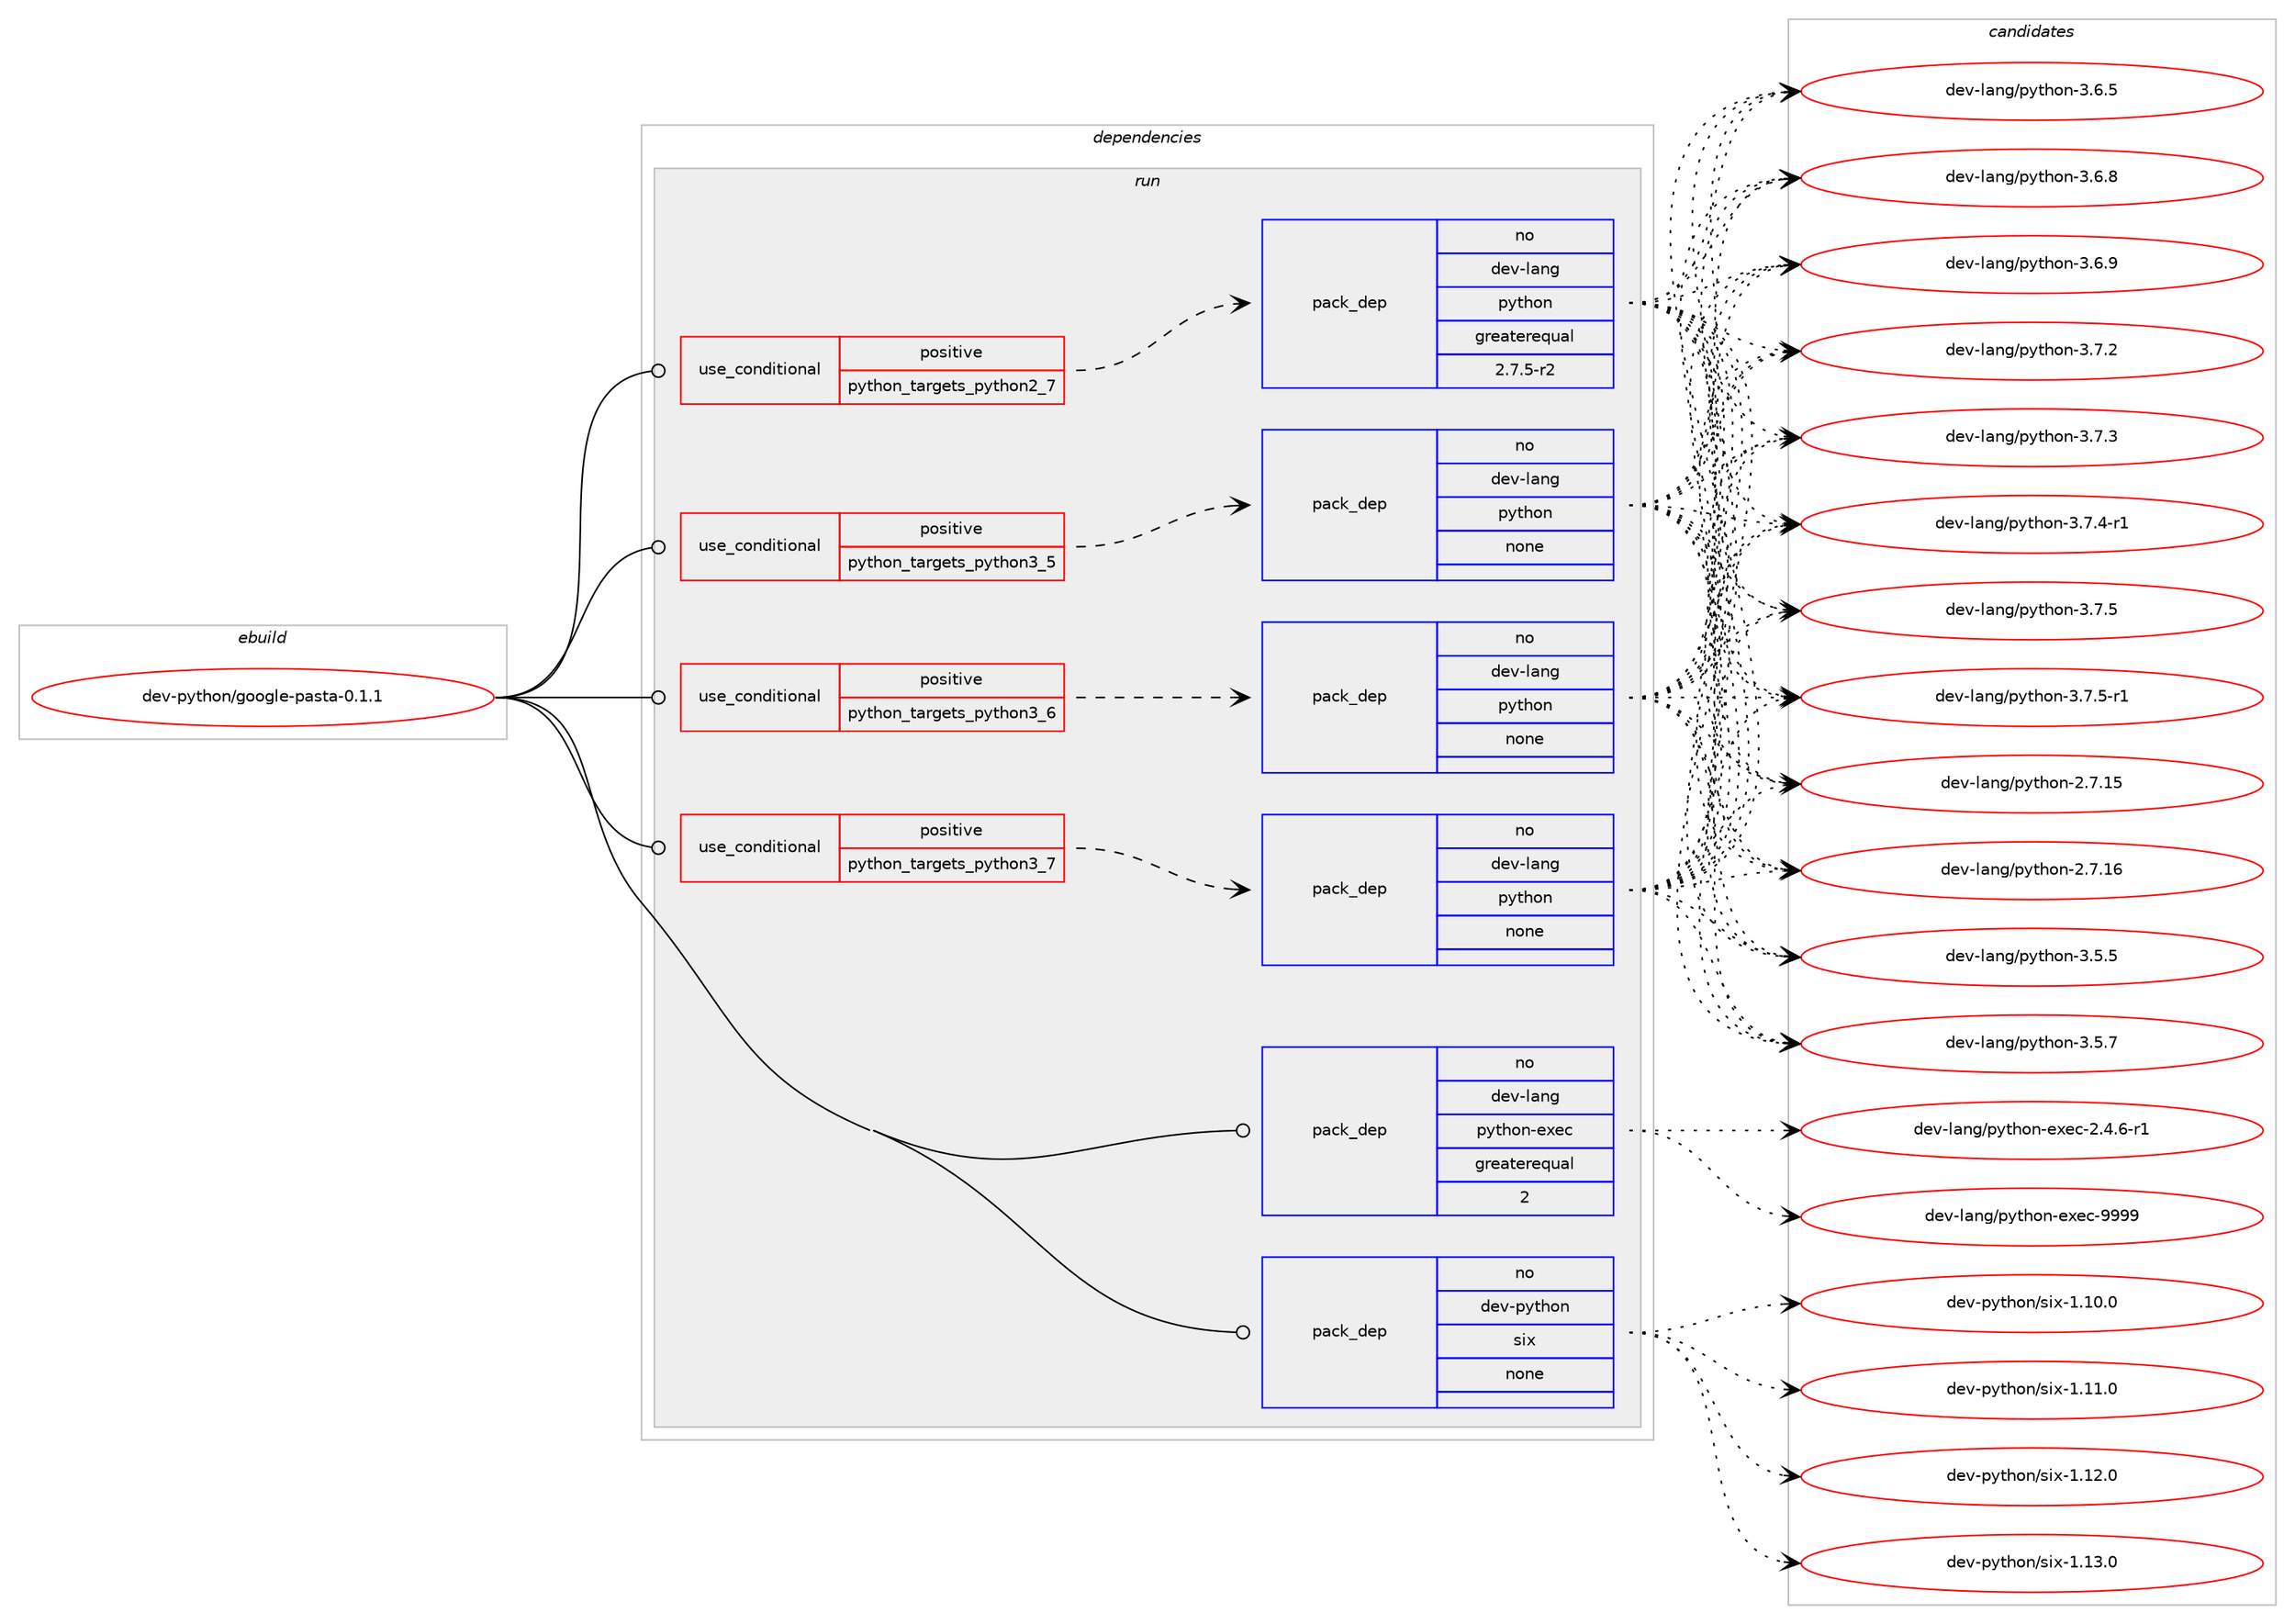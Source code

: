 digraph prolog {

# *************
# Graph options
# *************

newrank=true;
concentrate=true;
compound=true;
graph [rankdir=LR,fontname=Helvetica,fontsize=10,ranksep=1.5];#, ranksep=2.5, nodesep=0.2];
edge  [arrowhead=vee];
node  [fontname=Helvetica,fontsize=10];

# **********
# The ebuild
# **********

subgraph cluster_leftcol {
color=gray;
rank=same;
label=<<i>ebuild</i>>;
id [label="dev-python/google-pasta-0.1.1", color=red, width=4, href="../dev-python/google-pasta-0.1.1.svg"];
}

# ****************
# The dependencies
# ****************

subgraph cluster_midcol {
color=gray;
label=<<i>dependencies</i>>;
subgraph cluster_compile {
fillcolor="#eeeeee";
style=filled;
label=<<i>compile</i>>;
}
subgraph cluster_compileandrun {
fillcolor="#eeeeee";
style=filled;
label=<<i>compile and run</i>>;
}
subgraph cluster_run {
fillcolor="#eeeeee";
style=filled;
label=<<i>run</i>>;
subgraph cond140178 {
dependency607331 [label=<<TABLE BORDER="0" CELLBORDER="1" CELLSPACING="0" CELLPADDING="4"><TR><TD ROWSPAN="3" CELLPADDING="10">use_conditional</TD></TR><TR><TD>positive</TD></TR><TR><TD>python_targets_python2_7</TD></TR></TABLE>>, shape=none, color=red];
subgraph pack455355 {
dependency607332 [label=<<TABLE BORDER="0" CELLBORDER="1" CELLSPACING="0" CELLPADDING="4" WIDTH="220"><TR><TD ROWSPAN="6" CELLPADDING="30">pack_dep</TD></TR><TR><TD WIDTH="110">no</TD></TR><TR><TD>dev-lang</TD></TR><TR><TD>python</TD></TR><TR><TD>greaterequal</TD></TR><TR><TD>2.7.5-r2</TD></TR></TABLE>>, shape=none, color=blue];
}
dependency607331:e -> dependency607332:w [weight=20,style="dashed",arrowhead="vee"];
}
id:e -> dependency607331:w [weight=20,style="solid",arrowhead="odot"];
subgraph cond140179 {
dependency607333 [label=<<TABLE BORDER="0" CELLBORDER="1" CELLSPACING="0" CELLPADDING="4"><TR><TD ROWSPAN="3" CELLPADDING="10">use_conditional</TD></TR><TR><TD>positive</TD></TR><TR><TD>python_targets_python3_5</TD></TR></TABLE>>, shape=none, color=red];
subgraph pack455356 {
dependency607334 [label=<<TABLE BORDER="0" CELLBORDER="1" CELLSPACING="0" CELLPADDING="4" WIDTH="220"><TR><TD ROWSPAN="6" CELLPADDING="30">pack_dep</TD></TR><TR><TD WIDTH="110">no</TD></TR><TR><TD>dev-lang</TD></TR><TR><TD>python</TD></TR><TR><TD>none</TD></TR><TR><TD></TD></TR></TABLE>>, shape=none, color=blue];
}
dependency607333:e -> dependency607334:w [weight=20,style="dashed",arrowhead="vee"];
}
id:e -> dependency607333:w [weight=20,style="solid",arrowhead="odot"];
subgraph cond140180 {
dependency607335 [label=<<TABLE BORDER="0" CELLBORDER="1" CELLSPACING="0" CELLPADDING="4"><TR><TD ROWSPAN="3" CELLPADDING="10">use_conditional</TD></TR><TR><TD>positive</TD></TR><TR><TD>python_targets_python3_6</TD></TR></TABLE>>, shape=none, color=red];
subgraph pack455357 {
dependency607336 [label=<<TABLE BORDER="0" CELLBORDER="1" CELLSPACING="0" CELLPADDING="4" WIDTH="220"><TR><TD ROWSPAN="6" CELLPADDING="30">pack_dep</TD></TR><TR><TD WIDTH="110">no</TD></TR><TR><TD>dev-lang</TD></TR><TR><TD>python</TD></TR><TR><TD>none</TD></TR><TR><TD></TD></TR></TABLE>>, shape=none, color=blue];
}
dependency607335:e -> dependency607336:w [weight=20,style="dashed",arrowhead="vee"];
}
id:e -> dependency607335:w [weight=20,style="solid",arrowhead="odot"];
subgraph cond140181 {
dependency607337 [label=<<TABLE BORDER="0" CELLBORDER="1" CELLSPACING="0" CELLPADDING="4"><TR><TD ROWSPAN="3" CELLPADDING="10">use_conditional</TD></TR><TR><TD>positive</TD></TR><TR><TD>python_targets_python3_7</TD></TR></TABLE>>, shape=none, color=red];
subgraph pack455358 {
dependency607338 [label=<<TABLE BORDER="0" CELLBORDER="1" CELLSPACING="0" CELLPADDING="4" WIDTH="220"><TR><TD ROWSPAN="6" CELLPADDING="30">pack_dep</TD></TR><TR><TD WIDTH="110">no</TD></TR><TR><TD>dev-lang</TD></TR><TR><TD>python</TD></TR><TR><TD>none</TD></TR><TR><TD></TD></TR></TABLE>>, shape=none, color=blue];
}
dependency607337:e -> dependency607338:w [weight=20,style="dashed",arrowhead="vee"];
}
id:e -> dependency607337:w [weight=20,style="solid",arrowhead="odot"];
subgraph pack455359 {
dependency607339 [label=<<TABLE BORDER="0" CELLBORDER="1" CELLSPACING="0" CELLPADDING="4" WIDTH="220"><TR><TD ROWSPAN="6" CELLPADDING="30">pack_dep</TD></TR><TR><TD WIDTH="110">no</TD></TR><TR><TD>dev-lang</TD></TR><TR><TD>python-exec</TD></TR><TR><TD>greaterequal</TD></TR><TR><TD>2</TD></TR></TABLE>>, shape=none, color=blue];
}
id:e -> dependency607339:w [weight=20,style="solid",arrowhead="odot"];
subgraph pack455360 {
dependency607340 [label=<<TABLE BORDER="0" CELLBORDER="1" CELLSPACING="0" CELLPADDING="4" WIDTH="220"><TR><TD ROWSPAN="6" CELLPADDING="30">pack_dep</TD></TR><TR><TD WIDTH="110">no</TD></TR><TR><TD>dev-python</TD></TR><TR><TD>six</TD></TR><TR><TD>none</TD></TR><TR><TD></TD></TR></TABLE>>, shape=none, color=blue];
}
id:e -> dependency607340:w [weight=20,style="solid",arrowhead="odot"];
}
}

# **************
# The candidates
# **************

subgraph cluster_choices {
rank=same;
color=gray;
label=<<i>candidates</i>>;

subgraph choice455355 {
color=black;
nodesep=1;
choice10010111845108971101034711212111610411111045504655464953 [label="dev-lang/python-2.7.15", color=red, width=4,href="../dev-lang/python-2.7.15.svg"];
choice10010111845108971101034711212111610411111045504655464954 [label="dev-lang/python-2.7.16", color=red, width=4,href="../dev-lang/python-2.7.16.svg"];
choice100101118451089711010347112121116104111110455146534653 [label="dev-lang/python-3.5.5", color=red, width=4,href="../dev-lang/python-3.5.5.svg"];
choice100101118451089711010347112121116104111110455146534655 [label="dev-lang/python-3.5.7", color=red, width=4,href="../dev-lang/python-3.5.7.svg"];
choice100101118451089711010347112121116104111110455146544653 [label="dev-lang/python-3.6.5", color=red, width=4,href="../dev-lang/python-3.6.5.svg"];
choice100101118451089711010347112121116104111110455146544656 [label="dev-lang/python-3.6.8", color=red, width=4,href="../dev-lang/python-3.6.8.svg"];
choice100101118451089711010347112121116104111110455146544657 [label="dev-lang/python-3.6.9", color=red, width=4,href="../dev-lang/python-3.6.9.svg"];
choice100101118451089711010347112121116104111110455146554650 [label="dev-lang/python-3.7.2", color=red, width=4,href="../dev-lang/python-3.7.2.svg"];
choice100101118451089711010347112121116104111110455146554651 [label="dev-lang/python-3.7.3", color=red, width=4,href="../dev-lang/python-3.7.3.svg"];
choice1001011184510897110103471121211161041111104551465546524511449 [label="dev-lang/python-3.7.4-r1", color=red, width=4,href="../dev-lang/python-3.7.4-r1.svg"];
choice100101118451089711010347112121116104111110455146554653 [label="dev-lang/python-3.7.5", color=red, width=4,href="../dev-lang/python-3.7.5.svg"];
choice1001011184510897110103471121211161041111104551465546534511449 [label="dev-lang/python-3.7.5-r1", color=red, width=4,href="../dev-lang/python-3.7.5-r1.svg"];
dependency607332:e -> choice10010111845108971101034711212111610411111045504655464953:w [style=dotted,weight="100"];
dependency607332:e -> choice10010111845108971101034711212111610411111045504655464954:w [style=dotted,weight="100"];
dependency607332:e -> choice100101118451089711010347112121116104111110455146534653:w [style=dotted,weight="100"];
dependency607332:e -> choice100101118451089711010347112121116104111110455146534655:w [style=dotted,weight="100"];
dependency607332:e -> choice100101118451089711010347112121116104111110455146544653:w [style=dotted,weight="100"];
dependency607332:e -> choice100101118451089711010347112121116104111110455146544656:w [style=dotted,weight="100"];
dependency607332:e -> choice100101118451089711010347112121116104111110455146544657:w [style=dotted,weight="100"];
dependency607332:e -> choice100101118451089711010347112121116104111110455146554650:w [style=dotted,weight="100"];
dependency607332:e -> choice100101118451089711010347112121116104111110455146554651:w [style=dotted,weight="100"];
dependency607332:e -> choice1001011184510897110103471121211161041111104551465546524511449:w [style=dotted,weight="100"];
dependency607332:e -> choice100101118451089711010347112121116104111110455146554653:w [style=dotted,weight="100"];
dependency607332:e -> choice1001011184510897110103471121211161041111104551465546534511449:w [style=dotted,weight="100"];
}
subgraph choice455356 {
color=black;
nodesep=1;
choice10010111845108971101034711212111610411111045504655464953 [label="dev-lang/python-2.7.15", color=red, width=4,href="../dev-lang/python-2.7.15.svg"];
choice10010111845108971101034711212111610411111045504655464954 [label="dev-lang/python-2.7.16", color=red, width=4,href="../dev-lang/python-2.7.16.svg"];
choice100101118451089711010347112121116104111110455146534653 [label="dev-lang/python-3.5.5", color=red, width=4,href="../dev-lang/python-3.5.5.svg"];
choice100101118451089711010347112121116104111110455146534655 [label="dev-lang/python-3.5.7", color=red, width=4,href="../dev-lang/python-3.5.7.svg"];
choice100101118451089711010347112121116104111110455146544653 [label="dev-lang/python-3.6.5", color=red, width=4,href="../dev-lang/python-3.6.5.svg"];
choice100101118451089711010347112121116104111110455146544656 [label="dev-lang/python-3.6.8", color=red, width=4,href="../dev-lang/python-3.6.8.svg"];
choice100101118451089711010347112121116104111110455146544657 [label="dev-lang/python-3.6.9", color=red, width=4,href="../dev-lang/python-3.6.9.svg"];
choice100101118451089711010347112121116104111110455146554650 [label="dev-lang/python-3.7.2", color=red, width=4,href="../dev-lang/python-3.7.2.svg"];
choice100101118451089711010347112121116104111110455146554651 [label="dev-lang/python-3.7.3", color=red, width=4,href="../dev-lang/python-3.7.3.svg"];
choice1001011184510897110103471121211161041111104551465546524511449 [label="dev-lang/python-3.7.4-r1", color=red, width=4,href="../dev-lang/python-3.7.4-r1.svg"];
choice100101118451089711010347112121116104111110455146554653 [label="dev-lang/python-3.7.5", color=red, width=4,href="../dev-lang/python-3.7.5.svg"];
choice1001011184510897110103471121211161041111104551465546534511449 [label="dev-lang/python-3.7.5-r1", color=red, width=4,href="../dev-lang/python-3.7.5-r1.svg"];
dependency607334:e -> choice10010111845108971101034711212111610411111045504655464953:w [style=dotted,weight="100"];
dependency607334:e -> choice10010111845108971101034711212111610411111045504655464954:w [style=dotted,weight="100"];
dependency607334:e -> choice100101118451089711010347112121116104111110455146534653:w [style=dotted,weight="100"];
dependency607334:e -> choice100101118451089711010347112121116104111110455146534655:w [style=dotted,weight="100"];
dependency607334:e -> choice100101118451089711010347112121116104111110455146544653:w [style=dotted,weight="100"];
dependency607334:e -> choice100101118451089711010347112121116104111110455146544656:w [style=dotted,weight="100"];
dependency607334:e -> choice100101118451089711010347112121116104111110455146544657:w [style=dotted,weight="100"];
dependency607334:e -> choice100101118451089711010347112121116104111110455146554650:w [style=dotted,weight="100"];
dependency607334:e -> choice100101118451089711010347112121116104111110455146554651:w [style=dotted,weight="100"];
dependency607334:e -> choice1001011184510897110103471121211161041111104551465546524511449:w [style=dotted,weight="100"];
dependency607334:e -> choice100101118451089711010347112121116104111110455146554653:w [style=dotted,weight="100"];
dependency607334:e -> choice1001011184510897110103471121211161041111104551465546534511449:w [style=dotted,weight="100"];
}
subgraph choice455357 {
color=black;
nodesep=1;
choice10010111845108971101034711212111610411111045504655464953 [label="dev-lang/python-2.7.15", color=red, width=4,href="../dev-lang/python-2.7.15.svg"];
choice10010111845108971101034711212111610411111045504655464954 [label="dev-lang/python-2.7.16", color=red, width=4,href="../dev-lang/python-2.7.16.svg"];
choice100101118451089711010347112121116104111110455146534653 [label="dev-lang/python-3.5.5", color=red, width=4,href="../dev-lang/python-3.5.5.svg"];
choice100101118451089711010347112121116104111110455146534655 [label="dev-lang/python-3.5.7", color=red, width=4,href="../dev-lang/python-3.5.7.svg"];
choice100101118451089711010347112121116104111110455146544653 [label="dev-lang/python-3.6.5", color=red, width=4,href="../dev-lang/python-3.6.5.svg"];
choice100101118451089711010347112121116104111110455146544656 [label="dev-lang/python-3.6.8", color=red, width=4,href="../dev-lang/python-3.6.8.svg"];
choice100101118451089711010347112121116104111110455146544657 [label="dev-lang/python-3.6.9", color=red, width=4,href="../dev-lang/python-3.6.9.svg"];
choice100101118451089711010347112121116104111110455146554650 [label="dev-lang/python-3.7.2", color=red, width=4,href="../dev-lang/python-3.7.2.svg"];
choice100101118451089711010347112121116104111110455146554651 [label="dev-lang/python-3.7.3", color=red, width=4,href="../dev-lang/python-3.7.3.svg"];
choice1001011184510897110103471121211161041111104551465546524511449 [label="dev-lang/python-3.7.4-r1", color=red, width=4,href="../dev-lang/python-3.7.4-r1.svg"];
choice100101118451089711010347112121116104111110455146554653 [label="dev-lang/python-3.7.5", color=red, width=4,href="../dev-lang/python-3.7.5.svg"];
choice1001011184510897110103471121211161041111104551465546534511449 [label="dev-lang/python-3.7.5-r1", color=red, width=4,href="../dev-lang/python-3.7.5-r1.svg"];
dependency607336:e -> choice10010111845108971101034711212111610411111045504655464953:w [style=dotted,weight="100"];
dependency607336:e -> choice10010111845108971101034711212111610411111045504655464954:w [style=dotted,weight="100"];
dependency607336:e -> choice100101118451089711010347112121116104111110455146534653:w [style=dotted,weight="100"];
dependency607336:e -> choice100101118451089711010347112121116104111110455146534655:w [style=dotted,weight="100"];
dependency607336:e -> choice100101118451089711010347112121116104111110455146544653:w [style=dotted,weight="100"];
dependency607336:e -> choice100101118451089711010347112121116104111110455146544656:w [style=dotted,weight="100"];
dependency607336:e -> choice100101118451089711010347112121116104111110455146544657:w [style=dotted,weight="100"];
dependency607336:e -> choice100101118451089711010347112121116104111110455146554650:w [style=dotted,weight="100"];
dependency607336:e -> choice100101118451089711010347112121116104111110455146554651:w [style=dotted,weight="100"];
dependency607336:e -> choice1001011184510897110103471121211161041111104551465546524511449:w [style=dotted,weight="100"];
dependency607336:e -> choice100101118451089711010347112121116104111110455146554653:w [style=dotted,weight="100"];
dependency607336:e -> choice1001011184510897110103471121211161041111104551465546534511449:w [style=dotted,weight="100"];
}
subgraph choice455358 {
color=black;
nodesep=1;
choice10010111845108971101034711212111610411111045504655464953 [label="dev-lang/python-2.7.15", color=red, width=4,href="../dev-lang/python-2.7.15.svg"];
choice10010111845108971101034711212111610411111045504655464954 [label="dev-lang/python-2.7.16", color=red, width=4,href="../dev-lang/python-2.7.16.svg"];
choice100101118451089711010347112121116104111110455146534653 [label="dev-lang/python-3.5.5", color=red, width=4,href="../dev-lang/python-3.5.5.svg"];
choice100101118451089711010347112121116104111110455146534655 [label="dev-lang/python-3.5.7", color=red, width=4,href="../dev-lang/python-3.5.7.svg"];
choice100101118451089711010347112121116104111110455146544653 [label="dev-lang/python-3.6.5", color=red, width=4,href="../dev-lang/python-3.6.5.svg"];
choice100101118451089711010347112121116104111110455146544656 [label="dev-lang/python-3.6.8", color=red, width=4,href="../dev-lang/python-3.6.8.svg"];
choice100101118451089711010347112121116104111110455146544657 [label="dev-lang/python-3.6.9", color=red, width=4,href="../dev-lang/python-3.6.9.svg"];
choice100101118451089711010347112121116104111110455146554650 [label="dev-lang/python-3.7.2", color=red, width=4,href="../dev-lang/python-3.7.2.svg"];
choice100101118451089711010347112121116104111110455146554651 [label="dev-lang/python-3.7.3", color=red, width=4,href="../dev-lang/python-3.7.3.svg"];
choice1001011184510897110103471121211161041111104551465546524511449 [label="dev-lang/python-3.7.4-r1", color=red, width=4,href="../dev-lang/python-3.7.4-r1.svg"];
choice100101118451089711010347112121116104111110455146554653 [label="dev-lang/python-3.7.5", color=red, width=4,href="../dev-lang/python-3.7.5.svg"];
choice1001011184510897110103471121211161041111104551465546534511449 [label="dev-lang/python-3.7.5-r1", color=red, width=4,href="../dev-lang/python-3.7.5-r1.svg"];
dependency607338:e -> choice10010111845108971101034711212111610411111045504655464953:w [style=dotted,weight="100"];
dependency607338:e -> choice10010111845108971101034711212111610411111045504655464954:w [style=dotted,weight="100"];
dependency607338:e -> choice100101118451089711010347112121116104111110455146534653:w [style=dotted,weight="100"];
dependency607338:e -> choice100101118451089711010347112121116104111110455146534655:w [style=dotted,weight="100"];
dependency607338:e -> choice100101118451089711010347112121116104111110455146544653:w [style=dotted,weight="100"];
dependency607338:e -> choice100101118451089711010347112121116104111110455146544656:w [style=dotted,weight="100"];
dependency607338:e -> choice100101118451089711010347112121116104111110455146544657:w [style=dotted,weight="100"];
dependency607338:e -> choice100101118451089711010347112121116104111110455146554650:w [style=dotted,weight="100"];
dependency607338:e -> choice100101118451089711010347112121116104111110455146554651:w [style=dotted,weight="100"];
dependency607338:e -> choice1001011184510897110103471121211161041111104551465546524511449:w [style=dotted,weight="100"];
dependency607338:e -> choice100101118451089711010347112121116104111110455146554653:w [style=dotted,weight="100"];
dependency607338:e -> choice1001011184510897110103471121211161041111104551465546534511449:w [style=dotted,weight="100"];
}
subgraph choice455359 {
color=black;
nodesep=1;
choice10010111845108971101034711212111610411111045101120101994550465246544511449 [label="dev-lang/python-exec-2.4.6-r1", color=red, width=4,href="../dev-lang/python-exec-2.4.6-r1.svg"];
choice10010111845108971101034711212111610411111045101120101994557575757 [label="dev-lang/python-exec-9999", color=red, width=4,href="../dev-lang/python-exec-9999.svg"];
dependency607339:e -> choice10010111845108971101034711212111610411111045101120101994550465246544511449:w [style=dotted,weight="100"];
dependency607339:e -> choice10010111845108971101034711212111610411111045101120101994557575757:w [style=dotted,weight="100"];
}
subgraph choice455360 {
color=black;
nodesep=1;
choice100101118451121211161041111104711510512045494649484648 [label="dev-python/six-1.10.0", color=red, width=4,href="../dev-python/six-1.10.0.svg"];
choice100101118451121211161041111104711510512045494649494648 [label="dev-python/six-1.11.0", color=red, width=4,href="../dev-python/six-1.11.0.svg"];
choice100101118451121211161041111104711510512045494649504648 [label="dev-python/six-1.12.0", color=red, width=4,href="../dev-python/six-1.12.0.svg"];
choice100101118451121211161041111104711510512045494649514648 [label="dev-python/six-1.13.0", color=red, width=4,href="../dev-python/six-1.13.0.svg"];
dependency607340:e -> choice100101118451121211161041111104711510512045494649484648:w [style=dotted,weight="100"];
dependency607340:e -> choice100101118451121211161041111104711510512045494649494648:w [style=dotted,weight="100"];
dependency607340:e -> choice100101118451121211161041111104711510512045494649504648:w [style=dotted,weight="100"];
dependency607340:e -> choice100101118451121211161041111104711510512045494649514648:w [style=dotted,weight="100"];
}
}

}
